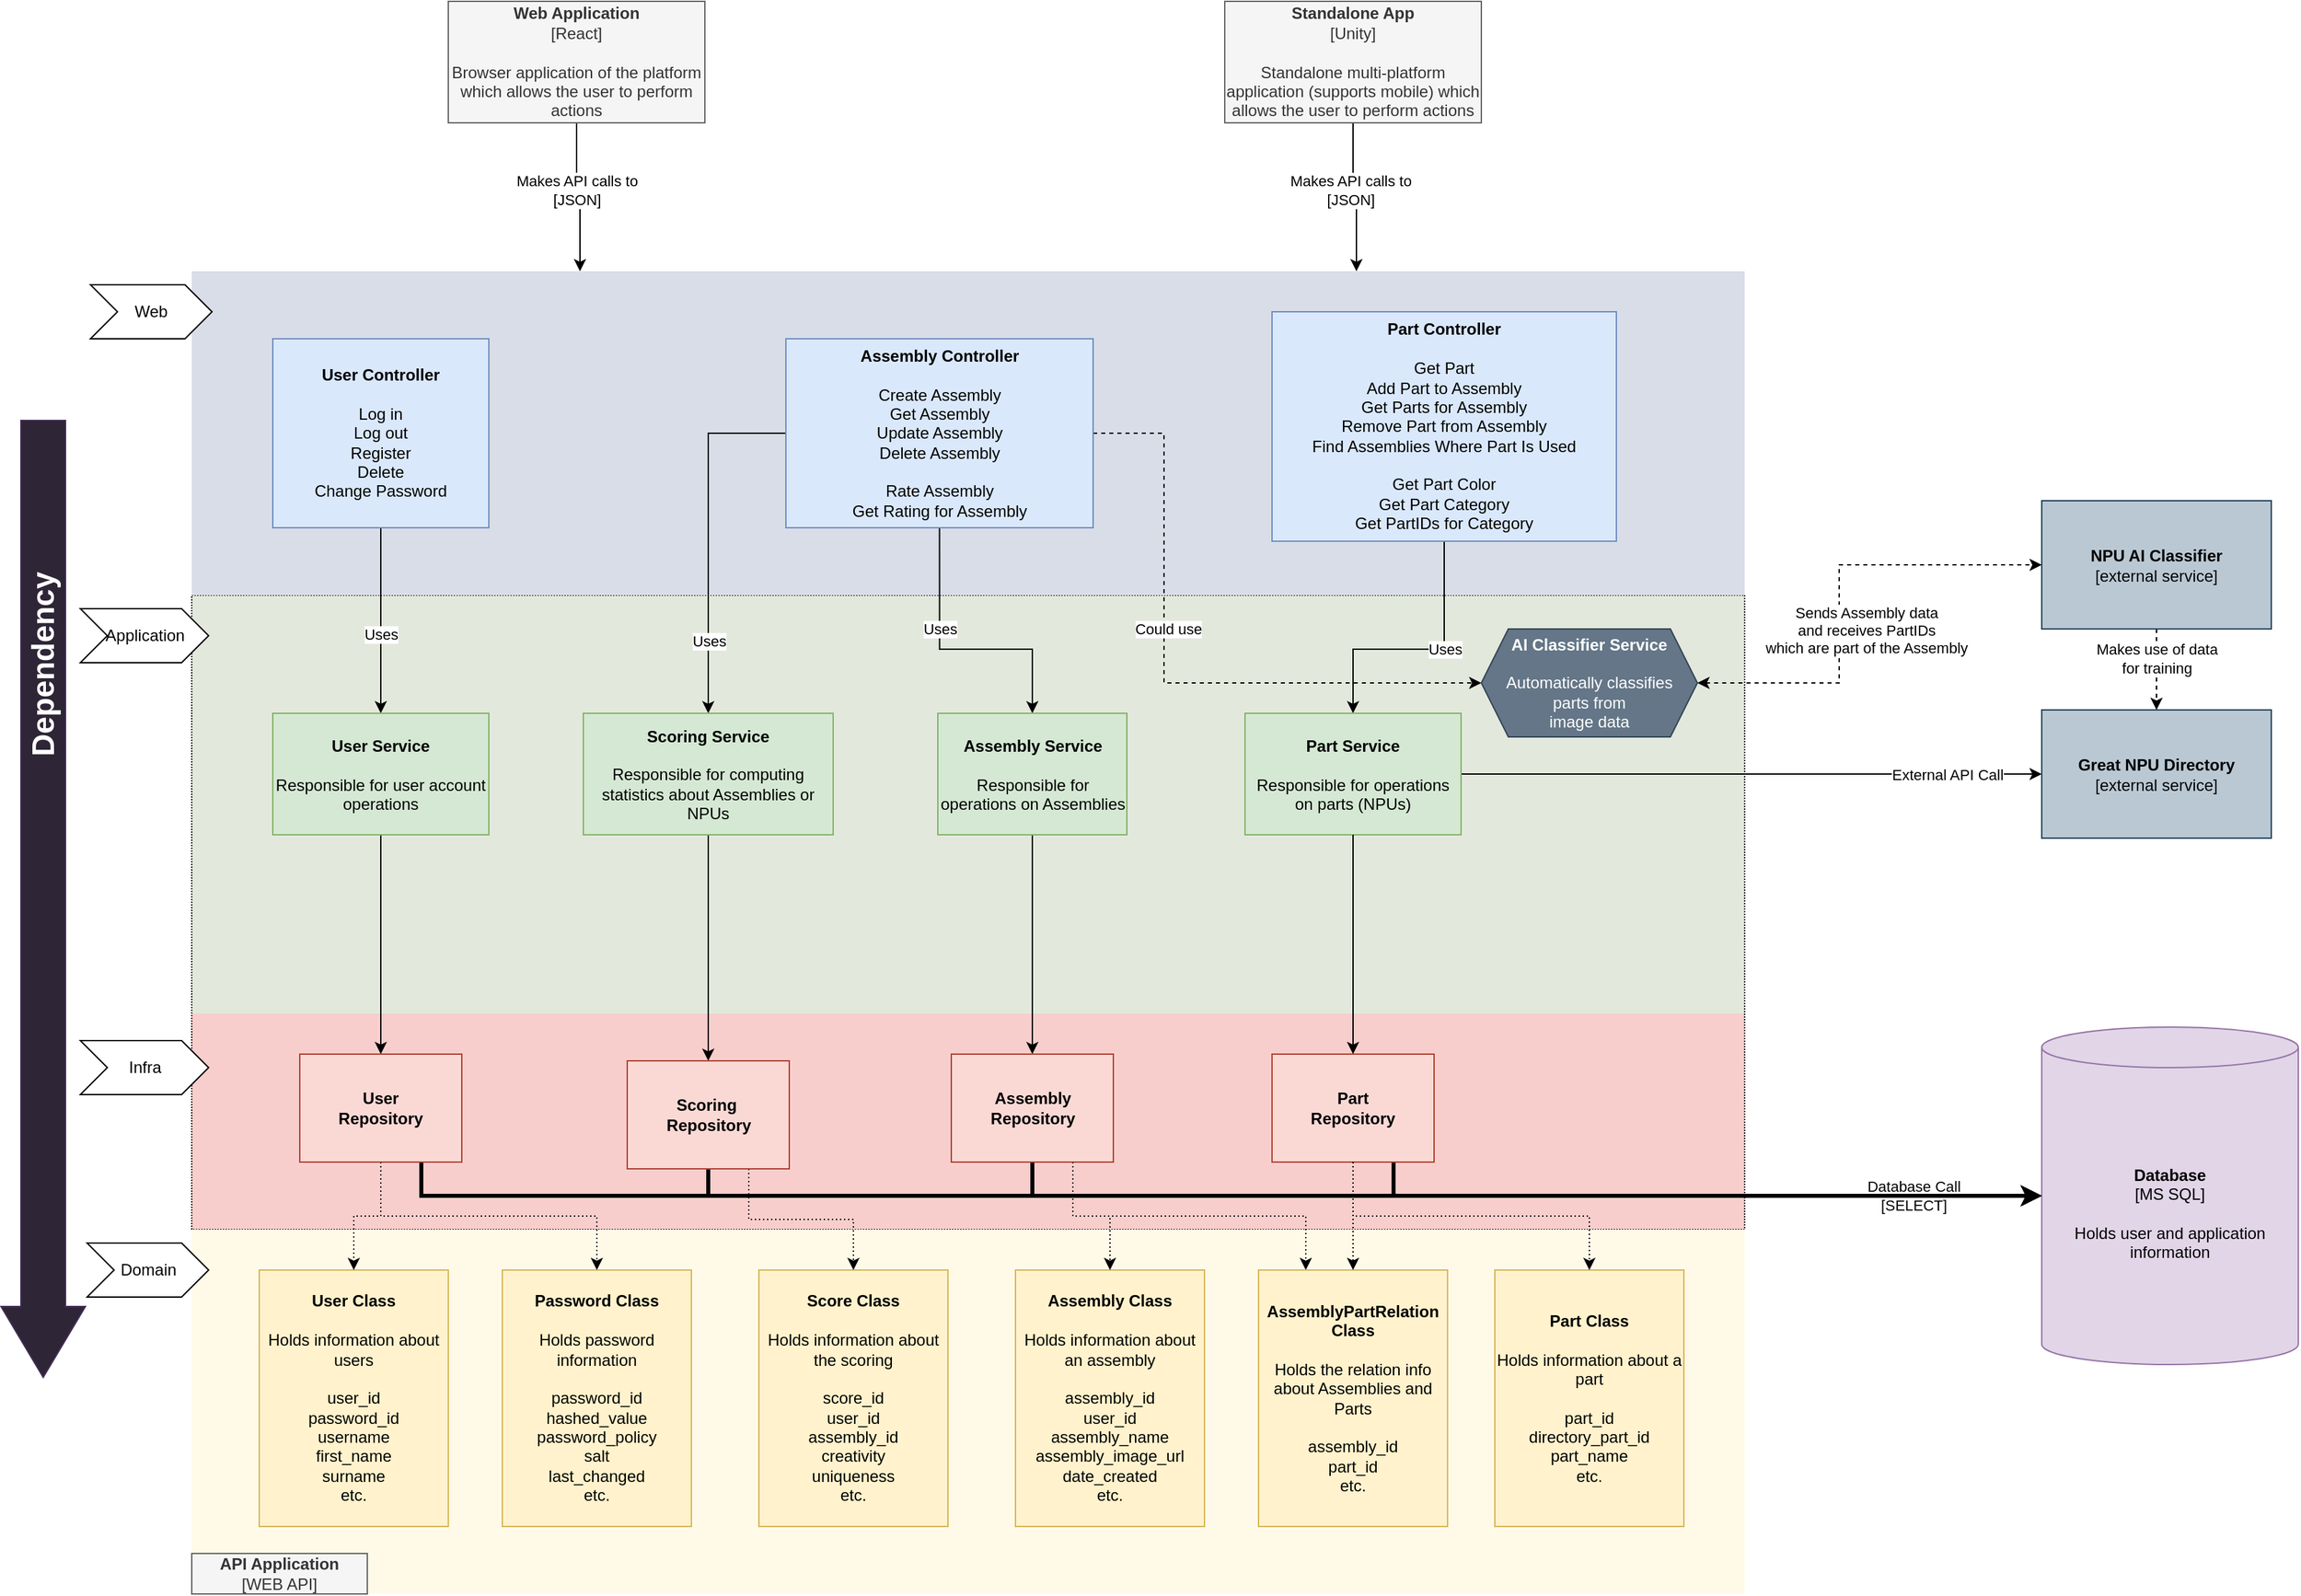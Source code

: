 <mxfile version="21.2.1" type="device">
  <diagram name="Page-1" id="k8v3rHDn6FhqdRON8lOe">
    <mxGraphModel dx="2680" dy="1573" grid="1" gridSize="10" guides="1" tooltips="1" connect="1" arrows="1" fold="1" page="1" pageScale="1" pageWidth="850" pageHeight="1100" math="0" shadow="0">
      <root>
        <mxCell id="0" />
        <mxCell id="1" parent="0" />
        <mxCell id="O0EQEIfce29Zrep7B2oo-3" value="" style="rounded=0;whiteSpace=wrap;html=1;fillColor=#f8cecc;strokeColor=none;" parent="1" vertex="1">
          <mxGeometry x="170" y="830" width="1150" height="160" as="geometry" />
        </mxCell>
        <mxCell id="pBrJ_K6vvV4SP7ELr4cM-87" value="" style="rounded=0;whiteSpace=wrap;html=1;fillColor=#E3E8DC;strokeColor=none;" parent="1" vertex="1">
          <mxGeometry x="170" y="520" width="1150" height="310" as="geometry" />
        </mxCell>
        <mxCell id="u8VsAXniSvun9k4xM15s-1" value="" style="rounded=0;whiteSpace=wrap;html=1;strokeColor=default;fillColor=none;strokeWidth=1;dashed=1;dashPattern=1 1;" vertex="1" parent="1">
          <mxGeometry x="170" y="520" width="1150" height="470" as="geometry" />
        </mxCell>
        <mxCell id="pBrJ_K6vvV4SP7ELr4cM-88" value="" style="rounded=0;whiteSpace=wrap;html=1;fillColor=#FFFAE8;strokeColor=none;" parent="1" vertex="1">
          <mxGeometry x="170" y="990" width="1150" height="270" as="geometry" />
        </mxCell>
        <mxCell id="pBrJ_K6vvV4SP7ELr4cM-77" value="" style="rounded=0;whiteSpace=wrap;html=1;strokeColor=none;fillColor=#D9DDE7;" parent="1" vertex="1">
          <mxGeometry x="170" y="280" width="1150" height="240" as="geometry" />
        </mxCell>
        <mxCell id="pBrJ_K6vvV4SP7ELr4cM-119" value="" style="shape=flexArrow;endArrow=classic;html=1;rounded=0;fillColor=#2E2536;strokeColor=#432D57;strokeWidth=1;endSize=17.186;fontSize=11;width=33;endWidth=28.571;" parent="1" edge="1">
          <mxGeometry width="50" height="50" relative="1" as="geometry">
            <mxPoint x="60" y="390" as="sourcePoint" />
            <mxPoint x="60" y="1100" as="targetPoint" />
          </mxGeometry>
        </mxCell>
        <mxCell id="pBrJ_K6vvV4SP7ELr4cM-120" value="Dependency" style="edgeLabel;html=1;align=center;verticalAlign=middle;resizable=0;points=[];fontStyle=1;fontSize=23;horizontal=0;labelBackgroundColor=none;fontColor=#FFFFFF;" parent="pBrJ_K6vvV4SP7ELr4cM-119" vertex="1" connectable="0">
          <mxGeometry x="-0.216" relative="1" as="geometry">
            <mxPoint y="-97" as="offset" />
          </mxGeometry>
        </mxCell>
        <mxCell id="n62XoH6EmWEbMySVKZay-1" style="edgeStyle=orthogonalEdgeStyle;rounded=0;orthogonalLoop=1;jettySize=auto;html=1;entryX=0.25;entryY=0;entryDx=0;entryDy=0;" parent="1" source="pBrJ_K6vvV4SP7ELr4cM-32" target="pBrJ_K6vvV4SP7ELr4cM-77" edge="1">
          <mxGeometry relative="1" as="geometry" />
        </mxCell>
        <mxCell id="n62XoH6EmWEbMySVKZay-2" value="Makes API calls to&lt;br style=&quot;border-color: var(--border-color);&quot;&gt;[JSON]" style="edgeLabel;html=1;align=center;verticalAlign=middle;resizable=0;points=[];" parent="n62XoH6EmWEbMySVKZay-1" vertex="1" connectable="0">
          <mxGeometry x="-0.152" y="3" relative="1" as="geometry">
            <mxPoint x="-3" y="2" as="offset" />
          </mxGeometry>
        </mxCell>
        <mxCell id="pBrJ_K6vvV4SP7ELr4cM-32" value="&lt;b&gt;Web Application&lt;/b&gt;&lt;br&gt;[React]&lt;br&gt;&lt;br&gt;Browser application of the platform which allows the user to perform actions" style="rounded=0;whiteSpace=wrap;html=1;fillColor=#f5f5f5;strokeColor=#666666;fontColor=#333333;" parent="1" vertex="1">
          <mxGeometry x="360" y="80" width="190" height="90" as="geometry" />
        </mxCell>
        <mxCell id="n62XoH6EmWEbMySVKZay-4" style="edgeStyle=orthogonalEdgeStyle;rounded=0;orthogonalLoop=1;jettySize=auto;html=1;exitX=0.5;exitY=1;exitDx=0;exitDy=0;entryX=0.75;entryY=0;entryDx=0;entryDy=0;" parent="1" source="pBrJ_K6vvV4SP7ELr4cM-37" target="pBrJ_K6vvV4SP7ELr4cM-77" edge="1">
          <mxGeometry relative="1" as="geometry" />
        </mxCell>
        <mxCell id="n62XoH6EmWEbMySVKZay-5" value="Makes API calls to&lt;br style=&quot;border-color: var(--border-color);&quot;&gt;[JSON]" style="edgeLabel;html=1;align=center;verticalAlign=middle;resizable=0;points=[];" parent="n62XoH6EmWEbMySVKZay-4" vertex="1" connectable="0">
          <mxGeometry x="-0.279" y="-1" relative="1" as="geometry">
            <mxPoint x="-1" y="9" as="offset" />
          </mxGeometry>
        </mxCell>
        <mxCell id="pBrJ_K6vvV4SP7ELr4cM-37" value="&lt;b&gt;Standalone App&lt;/b&gt;&lt;br&gt;[Unity]&lt;br&gt;&lt;br&gt;Standalone multi-platform application (supports mobile) which allows the user to perform actions" style="rounded=0;whiteSpace=wrap;html=1;fillColor=#f5f5f5;strokeColor=#666666;fontColor=#333333;" parent="1" vertex="1">
          <mxGeometry x="935" y="80" width="190" height="90" as="geometry" />
        </mxCell>
        <mxCell id="pBrJ_K6vvV4SP7ELr4cM-83" style="edgeStyle=orthogonalEdgeStyle;rounded=0;orthogonalLoop=1;jettySize=auto;html=1;exitX=0.5;exitY=1;exitDx=0;exitDy=0;entryX=0.5;entryY=0;entryDx=0;entryDy=0;" parent="1" source="pBrJ_K6vvV4SP7ELr4cM-72" target="pBrJ_K6vvV4SP7ELr4cM-78" edge="1">
          <mxGeometry relative="1" as="geometry" />
        </mxCell>
        <mxCell id="pBrJ_K6vvV4SP7ELr4cM-110" value="Uses" style="edgeLabel;html=1;align=center;verticalAlign=middle;resizable=0;points=[];" parent="pBrJ_K6vvV4SP7ELr4cM-83" vertex="1" connectable="0">
          <mxGeometry x="-0.266" y="1" relative="1" as="geometry">
            <mxPoint x="-1" y="28" as="offset" />
          </mxGeometry>
        </mxCell>
        <mxCell id="pBrJ_K6vvV4SP7ELr4cM-72" value="&lt;b&gt;User Controller&lt;/b&gt;&lt;br&gt;&lt;br&gt;Log in&lt;br&gt;Log out&lt;br&gt;Register&lt;br&gt;Delete&lt;br&gt;Change Password" style="rounded=0;whiteSpace=wrap;html=1;fillColor=#dae8fc;strokeColor=#6c8ebf;" parent="1" vertex="1">
          <mxGeometry x="230" y="330" width="160" height="140" as="geometry" />
        </mxCell>
        <mxCell id="pBrJ_K6vvV4SP7ELr4cM-84" style="edgeStyle=orthogonalEdgeStyle;rounded=0;orthogonalLoop=1;jettySize=auto;html=1;exitX=0.5;exitY=1;exitDx=0;exitDy=0;entryX=0.5;entryY=0;entryDx=0;entryDy=0;" parent="1" source="pBrJ_K6vvV4SP7ELr4cM-73" target="pBrJ_K6vvV4SP7ELr4cM-80" edge="1">
          <mxGeometry relative="1" as="geometry">
            <Array as="points">
              <mxPoint x="724" y="560" />
              <mxPoint x="793" y="560" />
            </Array>
          </mxGeometry>
        </mxCell>
        <mxCell id="pBrJ_K6vvV4SP7ELr4cM-111" value="Uses" style="edgeLabel;html=1;align=center;verticalAlign=middle;resizable=0;points=[];" parent="pBrJ_K6vvV4SP7ELr4cM-84" vertex="1" connectable="0">
          <mxGeometry x="-0.282" y="-1" relative="1" as="geometry">
            <mxPoint x="1" y="1" as="offset" />
          </mxGeometry>
        </mxCell>
        <mxCell id="sPXh9yBH8n4TWhQxVx2j-14" style="edgeStyle=orthogonalEdgeStyle;rounded=0;orthogonalLoop=1;jettySize=auto;html=1;entryX=0.5;entryY=0;entryDx=0;entryDy=0;exitX=0;exitY=0.5;exitDx=0;exitDy=0;" parent="1" source="pBrJ_K6vvV4SP7ELr4cM-73" target="pBrJ_K6vvV4SP7ELr4cM-82" edge="1">
          <mxGeometry relative="1" as="geometry" />
        </mxCell>
        <mxCell id="sPXh9yBH8n4TWhQxVx2j-15" value="Uses" style="edgeLabel;html=1;align=center;verticalAlign=middle;resizable=0;points=[];" parent="sPXh9yBH8n4TWhQxVx2j-14" vertex="1" connectable="0">
          <mxGeometry x="0.318" y="3" relative="1" as="geometry">
            <mxPoint x="-3" y="37" as="offset" />
          </mxGeometry>
        </mxCell>
        <mxCell id="sPXh9yBH8n4TWhQxVx2j-17" style="edgeStyle=orthogonalEdgeStyle;rounded=0;orthogonalLoop=1;jettySize=auto;html=1;entryX=0;entryY=0.5;entryDx=0;entryDy=0;exitX=1;exitY=0.5;exitDx=0;exitDy=0;dashed=1;" parent="1" source="pBrJ_K6vvV4SP7ELr4cM-73" target="n62XoH6EmWEbMySVKZay-8" edge="1">
          <mxGeometry relative="1" as="geometry">
            <Array as="points">
              <mxPoint x="890" y="400" />
              <mxPoint x="890" y="585" />
            </Array>
          </mxGeometry>
        </mxCell>
        <mxCell id="sPXh9yBH8n4TWhQxVx2j-18" value="Could use" style="edgeLabel;html=1;align=center;verticalAlign=middle;resizable=0;points=[];" parent="sPXh9yBH8n4TWhQxVx2j-17" vertex="1" connectable="0">
          <mxGeometry x="-0.343" y="1" relative="1" as="geometry">
            <mxPoint x="2" y="42" as="offset" />
          </mxGeometry>
        </mxCell>
        <mxCell id="pBrJ_K6vvV4SP7ELr4cM-73" value="&lt;b&gt;Assembly Controller&lt;br&gt;&lt;/b&gt;&lt;br&gt;Create Assembly&lt;br style=&quot;border-color: var(--border-color);&quot;&gt;Get Assembly&lt;br style=&quot;border-color: var(--border-color);&quot;&gt;Update Assembly&lt;br&gt;Delete Assembly&lt;br&gt;&lt;br&gt;Rate Assembly&lt;br style=&quot;border-color: var(--border-color);&quot;&gt;Get Rating for Assembly" style="rounded=0;whiteSpace=wrap;html=1;fillColor=#dae8fc;strokeColor=#6c8ebf;" parent="1" vertex="1">
          <mxGeometry x="610" y="330" width="227.5" height="140" as="geometry" />
        </mxCell>
        <mxCell id="sPXh9yBH8n4TWhQxVx2j-11" style="edgeStyle=orthogonalEdgeStyle;rounded=0;orthogonalLoop=1;jettySize=auto;html=1;entryX=0.5;entryY=0;entryDx=0;entryDy=0;exitX=0.5;exitY=1;exitDx=0;exitDy=0;" parent="1" source="pBrJ_K6vvV4SP7ELr4cM-74" target="pBrJ_K6vvV4SP7ELr4cM-81" edge="1">
          <mxGeometry relative="1" as="geometry">
            <Array as="points">
              <mxPoint x="1097" y="560" />
              <mxPoint x="1030" y="560" />
            </Array>
          </mxGeometry>
        </mxCell>
        <mxCell id="sPXh9yBH8n4TWhQxVx2j-16" value="Uses" style="edgeLabel;html=1;align=center;verticalAlign=middle;resizable=0;points=[];" parent="sPXh9yBH8n4TWhQxVx2j-11" vertex="1" connectable="0">
          <mxGeometry x="-0.443" y="1" relative="1" as="geometry">
            <mxPoint x="-1" y="25" as="offset" />
          </mxGeometry>
        </mxCell>
        <mxCell id="pBrJ_K6vvV4SP7ELr4cM-74" value="&lt;b&gt;Part Controller&lt;/b&gt;&lt;br&gt;&lt;br style=&quot;border-color: var(--border-color);&quot;&gt;Get Part&lt;br&gt;Add Part to Assembly&lt;br&gt;Get Parts for Assembly&lt;br&gt;Remove Part from Assembly&lt;br&gt;Find Assemblies Where Part Is Used&lt;br&gt;&lt;br style=&quot;border-color: var(--border-color);&quot;&gt;Get Part Color&lt;br style=&quot;border-color: var(--border-color);&quot;&gt;Get Part Category&lt;br style=&quot;border-color: var(--border-color);&quot;&gt;Get PartIDs for Category" style="rounded=0;whiteSpace=wrap;html=1;fillColor=#dae8fc;strokeColor=#6c8ebf;" parent="1" vertex="1">
          <mxGeometry x="970" y="310" width="255" height="170" as="geometry" />
        </mxCell>
        <mxCell id="pBrJ_K6vvV4SP7ELr4cM-146" style="edgeStyle=orthogonalEdgeStyle;rounded=0;orthogonalLoop=1;jettySize=auto;html=1;exitX=0.5;exitY=1;exitDx=0;exitDy=0;entryX=0.5;entryY=0;entryDx=0;entryDy=0;" parent="1" source="pBrJ_K6vvV4SP7ELr4cM-78" target="pBrJ_K6vvV4SP7ELr4cM-140" edge="1">
          <mxGeometry relative="1" as="geometry" />
        </mxCell>
        <mxCell id="pBrJ_K6vvV4SP7ELr4cM-78" value="&lt;b&gt;User Service&lt;br&gt;&lt;/b&gt;&lt;br&gt;Responsible for user account operations" style="rounded=0;whiteSpace=wrap;html=1;fillColor=#d5e8d4;strokeColor=#82b366;" parent="1" vertex="1">
          <mxGeometry x="230" y="607.5" width="160" height="90" as="geometry" />
        </mxCell>
        <mxCell id="pBrJ_K6vvV4SP7ELr4cM-144" style="edgeStyle=orthogonalEdgeStyle;rounded=0;orthogonalLoop=1;jettySize=auto;html=1;exitX=0.5;exitY=1;exitDx=0;exitDy=0;entryX=0.5;entryY=0;entryDx=0;entryDy=0;" parent="1" source="pBrJ_K6vvV4SP7ELr4cM-80" target="pBrJ_K6vvV4SP7ELr4cM-141" edge="1">
          <mxGeometry relative="1" as="geometry">
            <Array as="points">
              <mxPoint x="793" y="698" />
              <mxPoint x="793" y="770" />
            </Array>
          </mxGeometry>
        </mxCell>
        <mxCell id="pBrJ_K6vvV4SP7ELr4cM-80" value="&lt;b&gt;Assembly Service&lt;br&gt;&lt;/b&gt;&lt;br&gt;Responsible for operations on Assemblies" style="rounded=0;whiteSpace=wrap;html=1;fillColor=#d5e8d4;strokeColor=#82b366;" parent="1" vertex="1">
          <mxGeometry x="722.5" y="607.5" width="140" height="90" as="geometry" />
        </mxCell>
        <mxCell id="pBrJ_K6vvV4SP7ELr4cM-121" style="edgeStyle=orthogonalEdgeStyle;rounded=0;orthogonalLoop=1;jettySize=auto;html=1;exitX=1;exitY=0.5;exitDx=0;exitDy=0;entryX=0;entryY=0.5;entryDx=0;entryDy=0;" parent="1" source="pBrJ_K6vvV4SP7ELr4cM-81" target="pBrJ_K6vvV4SP7ELr4cM-101" edge="1">
          <mxGeometry relative="1" as="geometry">
            <mxPoint x="1520" y="645" as="targetPoint" />
          </mxGeometry>
        </mxCell>
        <mxCell id="pBrJ_K6vvV4SP7ELr4cM-131" value="External API Call" style="edgeLabel;html=1;align=center;verticalAlign=middle;resizable=0;points=[];" parent="pBrJ_K6vvV4SP7ELr4cM-121" vertex="1" connectable="0">
          <mxGeometry x="-0.25" relative="1" as="geometry">
            <mxPoint x="198" as="offset" />
          </mxGeometry>
        </mxCell>
        <mxCell id="pBrJ_K6vvV4SP7ELr4cM-81" value="&lt;b&gt;Part Service&lt;br&gt;&lt;/b&gt;&lt;br&gt;Responsible for operations on parts (NPUs)" style="rounded=0;whiteSpace=wrap;html=1;fillColor=#d5e8d4;strokeColor=#82b366;" parent="1" vertex="1">
          <mxGeometry x="950" y="607.5" width="160" height="90" as="geometry" />
        </mxCell>
        <mxCell id="pBrJ_K6vvV4SP7ELr4cM-145" style="edgeStyle=orthogonalEdgeStyle;rounded=0;orthogonalLoop=1;jettySize=auto;html=1;exitX=0.5;exitY=1;exitDx=0;exitDy=0;entryX=0.5;entryY=0;entryDx=0;entryDy=0;" parent="1" source="pBrJ_K6vvV4SP7ELr4cM-82" target="pBrJ_K6vvV4SP7ELr4cM-142" edge="1">
          <mxGeometry relative="1" as="geometry" />
        </mxCell>
        <mxCell id="pBrJ_K6vvV4SP7ELr4cM-82" value="&lt;b&gt;Scoring Service&lt;br&gt;&lt;/b&gt;&lt;br&gt;Responsible for computing statistics about Assemblies or NPUs" style="rounded=0;whiteSpace=wrap;html=1;fillColor=#d5e8d4;strokeColor=#82b366;" parent="1" vertex="1">
          <mxGeometry x="460" y="607.5" width="185" height="90" as="geometry" />
        </mxCell>
        <mxCell id="pBrJ_K6vvV4SP7ELr4cM-89" value="&lt;b&gt;User Class&lt;/b&gt;&lt;br&gt;&lt;br&gt;Holds information about users&lt;br&gt;&lt;br&gt;user_id&lt;br&gt;password_id&lt;br&gt;username&lt;br&gt;first_name&lt;br&gt;surname&lt;br&gt;etc." style="rounded=0;whiteSpace=wrap;html=1;fillColor=#fff2cc;strokeColor=#d6b656;" parent="1" vertex="1">
          <mxGeometry x="220" y="1020" width="140" height="190" as="geometry" />
        </mxCell>
        <mxCell id="pBrJ_K6vvV4SP7ELr4cM-90" value="&lt;b&gt;Password Class&lt;/b&gt;&lt;br&gt;&lt;br&gt;Holds password information&lt;br&gt;&lt;br&gt;password_id&lt;br&gt;hashed_value&lt;br&gt;password_policy&lt;br&gt;salt&lt;br&gt;last_changed&lt;br&gt;etc." style="rounded=0;whiteSpace=wrap;html=1;fillColor=#fff2cc;strokeColor=#d6b656;" parent="1" vertex="1">
          <mxGeometry x="400" y="1020" width="140" height="190" as="geometry" />
        </mxCell>
        <mxCell id="pBrJ_K6vvV4SP7ELr4cM-91" value="&lt;b&gt;Assembly Class&lt;/b&gt;&lt;br&gt;&lt;br&gt;Holds information about an assembly&lt;br&gt;&lt;br&gt;assembly_id&lt;br&gt;user_id&lt;br&gt;assembly_name&lt;br&gt;assembly_image_url&lt;br&gt;date_created&lt;br&gt;etc." style="rounded=0;whiteSpace=wrap;html=1;fillColor=#fff2cc;strokeColor=#d6b656;" parent="1" vertex="1">
          <mxGeometry x="780" y="1020" width="140" height="190" as="geometry" />
        </mxCell>
        <mxCell id="pBrJ_K6vvV4SP7ELr4cM-28" value="&lt;b&gt;API Application&lt;br&gt;&lt;/b&gt;[WEB API]" style="rounded=0;whiteSpace=wrap;html=1;fillColor=#f5f5f5;fontColor=#333333;strokeColor=#666666;" parent="1" vertex="1">
          <mxGeometry x="170" y="1230" width="130" height="30" as="geometry" />
        </mxCell>
        <mxCell id="pBrJ_K6vvV4SP7ELr4cM-30" value="&lt;b&gt;Database&lt;/b&gt;&lt;br&gt;[MS SQL]&lt;br&gt;&lt;br&gt;Holds user and application information&lt;br&gt;" style="shape=cylinder3;whiteSpace=wrap;html=1;boundedLbl=1;backgroundOutline=1;size=15;fillColor=#e1d5e7;strokeColor=#9673a6;" parent="1" vertex="1">
          <mxGeometry x="1540" y="840" width="190" height="250" as="geometry" />
        </mxCell>
        <mxCell id="pBrJ_K6vvV4SP7ELr4cM-101" value="&lt;b&gt;Great NPU Directory&lt;/b&gt;&lt;br&gt;[external service]" style="rounded=0;whiteSpace=wrap;html=1;fillColor=#bac8d3;strokeColor=#23445d;" parent="1" vertex="1">
          <mxGeometry x="1540" y="605" width="170" height="95" as="geometry" />
        </mxCell>
        <mxCell id="pBrJ_K6vvV4SP7ELr4cM-106" value="Web" style="shape=step;perimeter=stepPerimeter;whiteSpace=wrap;html=1;fixedSize=1;" parent="1" vertex="1">
          <mxGeometry x="95" y="290" width="90" height="40" as="geometry" />
        </mxCell>
        <mxCell id="pBrJ_K6vvV4SP7ELr4cM-109" value="Domain" style="shape=step;perimeter=stepPerimeter;whiteSpace=wrap;html=1;fixedSize=1;" parent="1" vertex="1">
          <mxGeometry x="92.5" y="1000" width="90" height="40" as="geometry" />
        </mxCell>
        <mxCell id="pBrJ_K6vvV4SP7ELr4cM-114" value="&lt;b&gt;Score Class&lt;/b&gt;&lt;br&gt;&lt;br&gt;Holds information about the scoring&lt;br&gt;&lt;br&gt;score_id&lt;br&gt;user_id&lt;br&gt;assembly_id&lt;br&gt;creativity&lt;br&gt;uniqueness&lt;br&gt;etc." style="rounded=0;whiteSpace=wrap;html=1;fillColor=#fff2cc;strokeColor=#d6b656;" parent="1" vertex="1">
          <mxGeometry x="590" y="1020" width="140" height="190" as="geometry" />
        </mxCell>
        <mxCell id="pBrJ_K6vvV4SP7ELr4cM-147" style="edgeStyle=orthogonalEdgeStyle;rounded=0;orthogonalLoop=1;jettySize=auto;html=1;exitX=0.75;exitY=1;exitDx=0;exitDy=0;entryX=0;entryY=0.5;entryDx=0;entryDy=0;entryPerimeter=0;strokeWidth=3;" parent="1" source="pBrJ_K6vvV4SP7ELr4cM-140" target="pBrJ_K6vvV4SP7ELr4cM-30" edge="1">
          <mxGeometry relative="1" as="geometry">
            <Array as="points">
              <mxPoint x="340" y="965" />
            </Array>
          </mxGeometry>
        </mxCell>
        <mxCell id="sPXh9yBH8n4TWhQxVx2j-21" style="edgeStyle=orthogonalEdgeStyle;rounded=0;orthogonalLoop=1;jettySize=auto;html=1;exitX=0.5;exitY=1;exitDx=0;exitDy=0;entryX=0.5;entryY=0;entryDx=0;entryDy=0;dashed=1;dashPattern=1 2;" parent="1" source="pBrJ_K6vvV4SP7ELr4cM-140" target="pBrJ_K6vvV4SP7ELr4cM-90" edge="1">
          <mxGeometry relative="1" as="geometry" />
        </mxCell>
        <mxCell id="sPXh9yBH8n4TWhQxVx2j-28" style="edgeStyle=orthogonalEdgeStyle;rounded=0;orthogonalLoop=1;jettySize=auto;html=1;exitX=0.5;exitY=1;exitDx=0;exitDy=0;entryX=0.5;entryY=0;entryDx=0;entryDy=0;dashed=1;dashPattern=1 2;" parent="1" source="pBrJ_K6vvV4SP7ELr4cM-140" target="pBrJ_K6vvV4SP7ELr4cM-89" edge="1">
          <mxGeometry relative="1" as="geometry" />
        </mxCell>
        <mxCell id="pBrJ_K6vvV4SP7ELr4cM-140" value="&lt;b&gt;User &lt;br&gt;Repository&lt;/b&gt;" style="rounded=0;whiteSpace=wrap;html=1;fillColor=#fad9d5;strokeColor=#ae4132;" parent="1" vertex="1">
          <mxGeometry x="250" y="860" width="120" height="80" as="geometry" />
        </mxCell>
        <mxCell id="pBrJ_K6vvV4SP7ELr4cM-149" style="edgeStyle=orthogonalEdgeStyle;rounded=0;orthogonalLoop=1;jettySize=auto;html=1;exitX=0.5;exitY=1;exitDx=0;exitDy=0;entryX=0;entryY=0.5;entryDx=0;entryDy=0;entryPerimeter=0;strokeWidth=3;" parent="1" source="pBrJ_K6vvV4SP7ELr4cM-141" target="pBrJ_K6vvV4SP7ELr4cM-30" edge="1">
          <mxGeometry relative="1" as="geometry">
            <Array as="points">
              <mxPoint x="793" y="965" />
            </Array>
          </mxGeometry>
        </mxCell>
        <mxCell id="sPXh9yBH8n4TWhQxVx2j-22" style="edgeStyle=orthogonalEdgeStyle;rounded=0;orthogonalLoop=1;jettySize=auto;html=1;exitX=0.75;exitY=1;exitDx=0;exitDy=0;entryX=0.5;entryY=0;entryDx=0;entryDy=0;dashed=1;dashPattern=1 2;" parent="1" source="pBrJ_K6vvV4SP7ELr4cM-141" target="pBrJ_K6vvV4SP7ELr4cM-91" edge="1">
          <mxGeometry relative="1" as="geometry" />
        </mxCell>
        <mxCell id="sPXh9yBH8n4TWhQxVx2j-26" style="edgeStyle=orthogonalEdgeStyle;rounded=0;orthogonalLoop=1;jettySize=auto;html=1;exitX=0.75;exitY=1;exitDx=0;exitDy=0;entryX=0.25;entryY=0;entryDx=0;entryDy=0;dashed=1;dashPattern=1 2;" parent="1" source="pBrJ_K6vvV4SP7ELr4cM-141" target="sPXh9yBH8n4TWhQxVx2j-8" edge="1">
          <mxGeometry relative="1" as="geometry" />
        </mxCell>
        <mxCell id="pBrJ_K6vvV4SP7ELr4cM-141" value="&lt;b&gt;Assembly Repository&lt;/b&gt;" style="rounded=0;whiteSpace=wrap;html=1;fillColor=#fad9d5;strokeColor=#ae4132;" parent="1" vertex="1">
          <mxGeometry x="732.5" y="860" width="120" height="80" as="geometry" />
        </mxCell>
        <mxCell id="pBrJ_K6vvV4SP7ELr4cM-148" style="edgeStyle=orthogonalEdgeStyle;rounded=0;orthogonalLoop=1;jettySize=auto;html=1;exitX=0.5;exitY=1;exitDx=0;exitDy=0;entryX=0;entryY=0.5;entryDx=0;entryDy=0;entryPerimeter=0;strokeWidth=3;" parent="1" source="pBrJ_K6vvV4SP7ELr4cM-142" target="pBrJ_K6vvV4SP7ELr4cM-30" edge="1">
          <mxGeometry relative="1" as="geometry">
            <Array as="points">
              <mxPoint x="552" y="965" />
            </Array>
          </mxGeometry>
        </mxCell>
        <mxCell id="pBrJ_K6vvV4SP7ELr4cM-150" value="Database Call&lt;br&gt;[SELECT]" style="edgeLabel;html=1;align=center;verticalAlign=middle;resizable=0;points=[];" parent="pBrJ_K6vvV4SP7ELr4cM-148" vertex="1" connectable="0">
          <mxGeometry x="0.65" y="-1" relative="1" as="geometry">
            <mxPoint x="81" y="-1" as="offset" />
          </mxGeometry>
        </mxCell>
        <mxCell id="sPXh9yBH8n4TWhQxVx2j-24" style="edgeStyle=orthogonalEdgeStyle;rounded=0;orthogonalLoop=1;jettySize=auto;html=1;exitX=0.75;exitY=1;exitDx=0;exitDy=0;entryX=0.5;entryY=0;entryDx=0;entryDy=0;dashed=1;dashPattern=1 2;" parent="1" source="pBrJ_K6vvV4SP7ELr4cM-142" target="pBrJ_K6vvV4SP7ELr4cM-114" edge="1">
          <mxGeometry relative="1" as="geometry" />
        </mxCell>
        <mxCell id="pBrJ_K6vvV4SP7ELr4cM-142" value="&lt;b style=&quot;border-color: var(--border-color);&quot;&gt;Scoring&amp;nbsp;&lt;br&gt;&lt;/b&gt;&lt;b&gt;Repository&lt;/b&gt;" style="rounded=0;whiteSpace=wrap;html=1;fillColor=#fad9d5;strokeColor=#ae4132;" parent="1" vertex="1">
          <mxGeometry x="492.5" y="865" width="120" height="80" as="geometry" />
        </mxCell>
        <mxCell id="n62XoH6EmWEbMySVKZay-13" style="edgeStyle=orthogonalEdgeStyle;rounded=0;orthogonalLoop=1;jettySize=auto;html=1;entryX=0.5;entryY=0;entryDx=0;entryDy=0;dashed=1;" parent="1" source="n62XoH6EmWEbMySVKZay-6" target="pBrJ_K6vvV4SP7ELr4cM-101" edge="1">
          <mxGeometry relative="1" as="geometry" />
        </mxCell>
        <mxCell id="n62XoH6EmWEbMySVKZay-16" value="Makes use of data&lt;br&gt;for training" style="edgeLabel;html=1;align=center;verticalAlign=middle;resizable=0;points=[];" parent="n62XoH6EmWEbMySVKZay-13" vertex="1" connectable="0">
          <mxGeometry x="-0.291" relative="1" as="geometry">
            <mxPoint as="offset" />
          </mxGeometry>
        </mxCell>
        <mxCell id="n62XoH6EmWEbMySVKZay-6" value="&lt;b&gt;NPU AI Classifier&lt;/b&gt;&lt;br&gt;[external service]" style="rounded=0;whiteSpace=wrap;html=1;fillColor=#bac8d3;strokeColor=#23445d;" parent="1" vertex="1">
          <mxGeometry x="1540" y="450" width="170" height="95" as="geometry" />
        </mxCell>
        <mxCell id="n62XoH6EmWEbMySVKZay-12" style="edgeStyle=orthogonalEdgeStyle;rounded=0;orthogonalLoop=1;jettySize=auto;html=1;entryX=0;entryY=0.5;entryDx=0;entryDy=0;dashed=1;startArrow=classic;startFill=1;exitX=1;exitY=0.5;exitDx=0;exitDy=0;" parent="1" source="n62XoH6EmWEbMySVKZay-8" target="n62XoH6EmWEbMySVKZay-6" edge="1">
          <mxGeometry relative="1" as="geometry">
            <mxPoint x="1370" y="530" as="sourcePoint" />
            <Array as="points">
              <mxPoint x="1390" y="585" />
              <mxPoint x="1390" y="497" />
            </Array>
          </mxGeometry>
        </mxCell>
        <mxCell id="n62XoH6EmWEbMySVKZay-20" value="Sends Assembly data&lt;br&gt;and receives PartIDs&lt;br&gt;which are part of the Assembly" style="edgeLabel;html=1;align=center;verticalAlign=middle;resizable=0;points=[];" parent="n62XoH6EmWEbMySVKZay-12" vertex="1" connectable="0">
          <mxGeometry x="0.054" y="3" relative="1" as="geometry">
            <mxPoint x="23" y="36" as="offset" />
          </mxGeometry>
        </mxCell>
        <mxCell id="n62XoH6EmWEbMySVKZay-8" value="&lt;b&gt;AI Classifier Service&lt;/b&gt;&lt;br&gt;&lt;br&gt;Automatically classifies &lt;br&gt;parts from&lt;br&gt;image data" style="shape=hexagon;perimeter=hexagonPerimeter2;whiteSpace=wrap;html=1;fixedSize=1;fillColor=#647687;strokeColor=#314354;fontColor=#ffffff;" parent="1" vertex="1">
          <mxGeometry x="1125" y="545" width="160" height="80" as="geometry" />
        </mxCell>
        <mxCell id="sPXh9yBH8n4TWhQxVx2j-4" value="&lt;b&gt;Part Class&lt;/b&gt;&lt;br&gt;&lt;br&gt;Holds information about a part&lt;br&gt;&lt;br&gt;part_id&lt;br&gt;directory_part_id&lt;br&gt;part_name&lt;br&gt;etc." style="rounded=0;whiteSpace=wrap;html=1;fillColor=#fff2cc;strokeColor=#d6b656;" parent="1" vertex="1">
          <mxGeometry x="1135" y="1020" width="140" height="190" as="geometry" />
        </mxCell>
        <mxCell id="sPXh9yBH8n4TWhQxVx2j-8" value="&lt;b&gt;AssemblyPartRelation Class&lt;/b&gt;&lt;br&gt;&lt;br&gt;Holds the relation info about Assemblies and Parts&lt;br&gt;&lt;br&gt;assembly_id&lt;br&gt;part_id&lt;br&gt;etc." style="rounded=0;whiteSpace=wrap;html=1;fillColor=#fff2cc;strokeColor=#d6b656;" parent="1" vertex="1">
          <mxGeometry x="960" y="1020" width="140" height="190" as="geometry" />
        </mxCell>
        <mxCell id="j06UCYzgg-mx-hX9-N15-1" style="edgeStyle=orthogonalEdgeStyle;rounded=0;orthogonalLoop=1;jettySize=auto;html=1;exitX=0.75;exitY=1;exitDx=0;exitDy=0;entryX=0;entryY=0.5;entryDx=0;entryDy=0;entryPerimeter=0;strokeWidth=3;" parent="1" source="sPXh9yBH8n4TWhQxVx2j-29" target="pBrJ_K6vvV4SP7ELr4cM-30" edge="1">
          <mxGeometry relative="1" as="geometry">
            <mxPoint x="1340" y="950" as="targetPoint" />
          </mxGeometry>
        </mxCell>
        <mxCell id="sPXh9yBH8n4TWhQxVx2j-29" value="&lt;b&gt;Part&lt;br&gt;Repository&lt;/b&gt;" style="rounded=0;whiteSpace=wrap;html=1;fillColor=#fad9d5;strokeColor=#ae4132;" parent="1" vertex="1">
          <mxGeometry x="970" y="860" width="120" height="80" as="geometry" />
        </mxCell>
        <mxCell id="sPXh9yBH8n4TWhQxVx2j-30" style="edgeStyle=orthogonalEdgeStyle;rounded=0;orthogonalLoop=1;jettySize=auto;html=1;exitX=0.5;exitY=1;exitDx=0;exitDy=0;dashed=1;dashPattern=1 2;entryX=0.5;entryY=0;entryDx=0;entryDy=0;" parent="1" source="sPXh9yBH8n4TWhQxVx2j-29" target="sPXh9yBH8n4TWhQxVx2j-4" edge="1">
          <mxGeometry relative="1" as="geometry">
            <mxPoint x="833" y="950" as="sourcePoint" />
            <mxPoint x="1215" y="1030" as="targetPoint" />
            <Array as="points">
              <mxPoint x="1030" y="980" />
              <mxPoint x="1205" y="980" />
            </Array>
          </mxGeometry>
        </mxCell>
        <mxCell id="sPXh9yBH8n4TWhQxVx2j-31" style="edgeStyle=orthogonalEdgeStyle;rounded=0;orthogonalLoop=1;jettySize=auto;html=1;exitX=0.5;exitY=1;exitDx=0;exitDy=0;entryX=0.5;entryY=0;entryDx=0;entryDy=0;" parent="1" source="pBrJ_K6vvV4SP7ELr4cM-81" target="sPXh9yBH8n4TWhQxVx2j-29" edge="1">
          <mxGeometry relative="1" as="geometry">
            <Array as="points">
              <mxPoint x="1030" y="740" />
              <mxPoint x="1030" y="740" />
            </Array>
          </mxGeometry>
        </mxCell>
        <mxCell id="sPXh9yBH8n4TWhQxVx2j-33" style="edgeStyle=orthogonalEdgeStyle;rounded=0;orthogonalLoop=1;jettySize=auto;html=1;exitX=0.5;exitY=1;exitDx=0;exitDy=0;dashed=1;dashPattern=1 2;entryX=0.5;entryY=0;entryDx=0;entryDy=0;" parent="1" source="sPXh9yBH8n4TWhQxVx2j-29" target="sPXh9yBH8n4TWhQxVx2j-8" edge="1">
          <mxGeometry relative="1" as="geometry">
            <mxPoint x="976" y="950" as="sourcePoint" />
            <mxPoint x="1215" y="1030" as="targetPoint" />
            <Array as="points">
              <mxPoint x="1030" y="940" />
              <mxPoint x="1030" y="940" />
            </Array>
          </mxGeometry>
        </mxCell>
        <mxCell id="pBrJ_K6vvV4SP7ELr4cM-107" value="Infra" style="shape=step;perimeter=stepPerimeter;whiteSpace=wrap;html=1;fixedSize=1;" parent="1" vertex="1">
          <mxGeometry x="87.5" y="850" width="95" height="40" as="geometry" />
        </mxCell>
        <mxCell id="O0EQEIfce29Zrep7B2oo-4" value="Application" style="shape=step;perimeter=stepPerimeter;whiteSpace=wrap;html=1;fixedSize=1;" parent="1" vertex="1">
          <mxGeometry x="87.5" y="530" width="95" height="40" as="geometry" />
        </mxCell>
      </root>
    </mxGraphModel>
  </diagram>
</mxfile>
